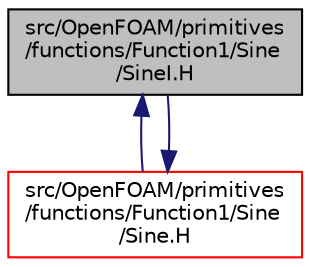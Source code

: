 digraph "src/OpenFOAM/primitives/functions/Function1/Sine/SineI.H"
{
  bgcolor="transparent";
  edge [fontname="Helvetica",fontsize="10",labelfontname="Helvetica",labelfontsize="10"];
  node [fontname="Helvetica",fontsize="10",shape=record];
  Node1 [label="src/OpenFOAM/primitives\l/functions/Function1/Sine\l/SineI.H",height=0.2,width=0.4,color="black", fillcolor="grey75", style="filled" fontcolor="black"];
  Node1 -> Node2 [dir="back",color="midnightblue",fontsize="10",style="solid",fontname="Helvetica"];
  Node2 [label="src/OpenFOAM/primitives\l/functions/Function1/Sine\l/Sine.H",height=0.2,width=0.4,color="red",URL="$Sine_8H.html"];
  Node2 -> Node1 [dir="back",color="midnightblue",fontsize="10",style="solid",fontname="Helvetica"];
}
